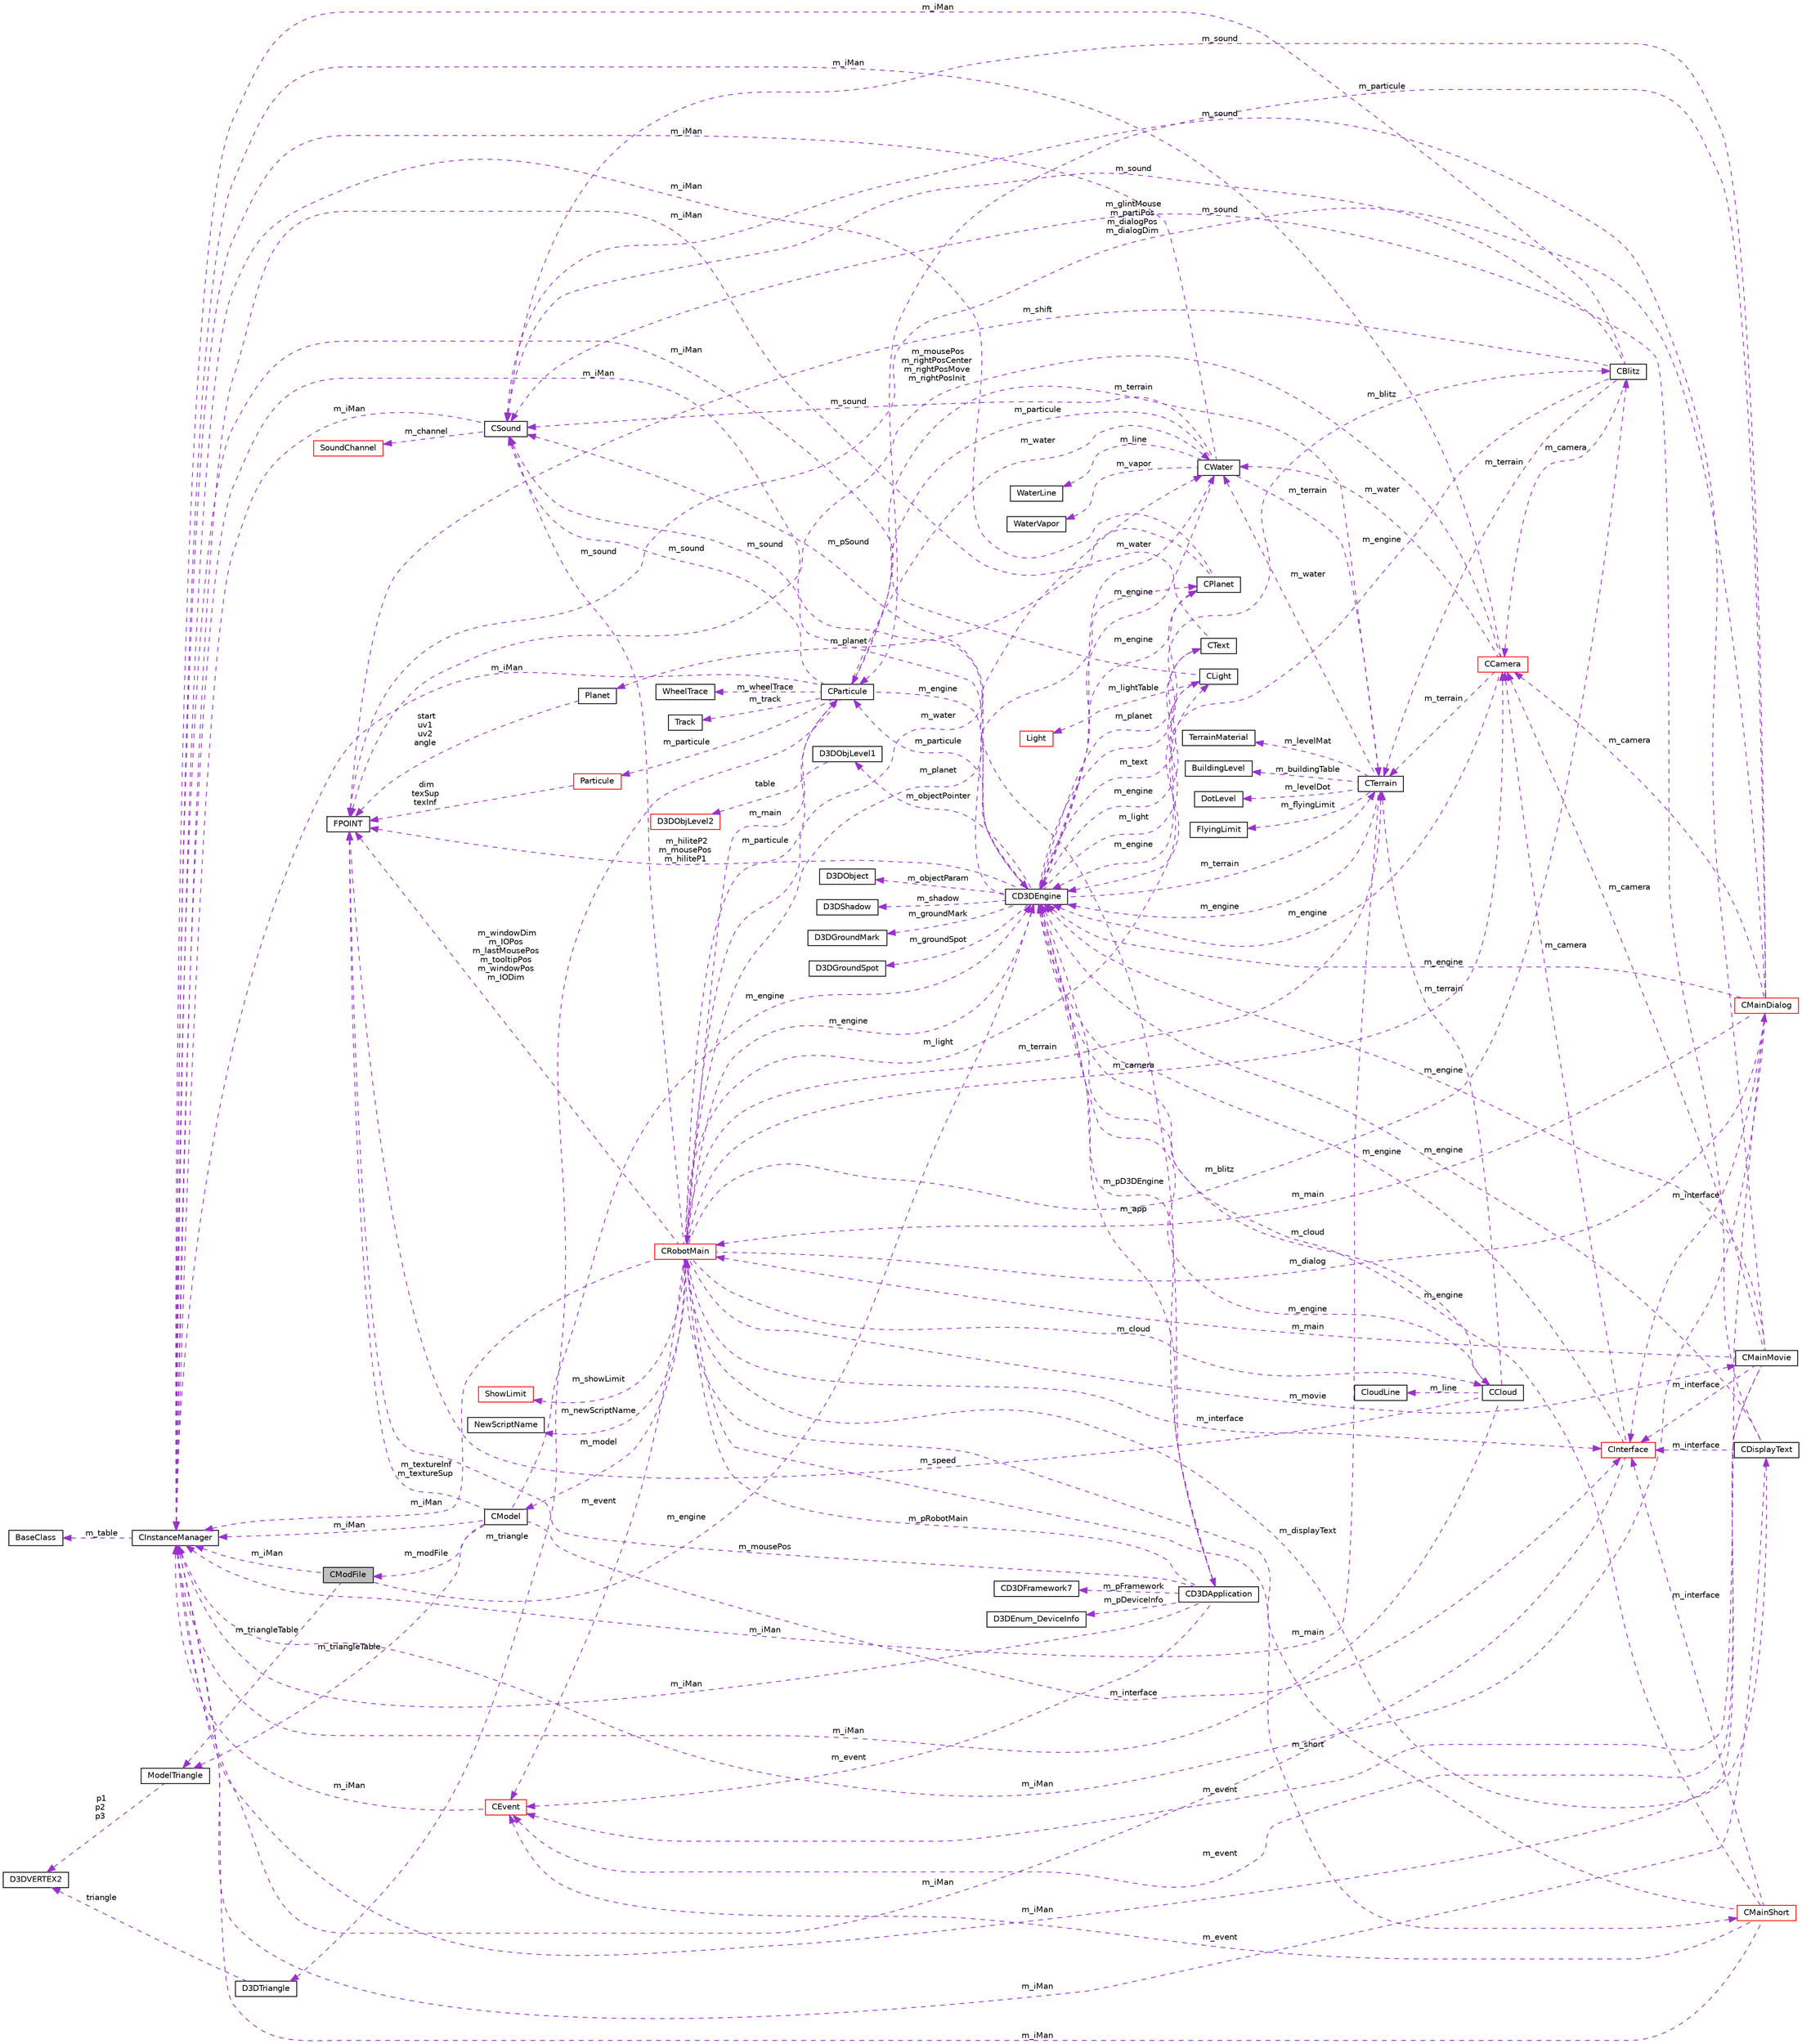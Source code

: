digraph G
{
  edge [fontname="Helvetica",fontsize="10",labelfontname="Helvetica",labelfontsize="10"];
  node [fontname="Helvetica",fontsize="10",shape=record];
  rankdir="LR";
  Node1 [label="CModFile",height=0.2,width=0.4,color="black", fillcolor="grey75", style="filled" fontcolor="black"];
  Node2 -> Node1 [dir="back",color="darkorchid3",fontsize="10",style="dashed",label=" m_iMan" ,fontname="Helvetica"];
  Node2 [label="CInstanceManager",height=0.2,width=0.4,color="black", fillcolor="white", style="filled",URL="$class_c_instance_manager.html"];
  Node3 -> Node2 [dir="back",color="darkorchid3",fontsize="10",style="dashed",label=" m_table" ,fontname="Helvetica"];
  Node3 [label="BaseClass",height=0.2,width=0.4,color="black", fillcolor="white", style="filled",URL="$struct_base_class.html"];
  Node4 -> Node1 [dir="back",color="darkorchid3",fontsize="10",style="dashed",label=" m_triangleTable" ,fontname="Helvetica"];
  Node4 [label="ModelTriangle",height=0.2,width=0.4,color="black", fillcolor="white", style="filled",URL="$struct_model_triangle.html"];
  Node5 -> Node4 [dir="back",color="darkorchid3",fontsize="10",style="dashed",label=" p1\np2\np3" ,fontname="Helvetica"];
  Node5 [label="D3DVERTEX2",height=0.2,width=0.4,color="black", fillcolor="white", style="filled",URL="$struct_d3_d_v_e_r_t_e_x2.html"];
  Node6 -> Node1 [dir="back",color="darkorchid3",fontsize="10",style="dashed",label=" m_engine" ,fontname="Helvetica"];
  Node6 [label="CD3DEngine",height=0.2,width=0.4,color="black", fillcolor="white", style="filled",URL="$class_c_d3_d_engine.html"];
  Node7 -> Node6 [dir="back",color="darkorchid3",fontsize="10",style="dashed",label=" m_groundMark" ,fontname="Helvetica"];
  Node7 [label="D3DGroundMark",height=0.2,width=0.4,color="black", fillcolor="white", style="filled",URL="$struct_d3_d_ground_mark.html"];
  Node8 -> Node6 [dir="back",color="darkorchid3",fontsize="10",style="dashed",label=" m_particule" ,fontname="Helvetica"];
  Node8 [label="CParticule",height=0.2,width=0.4,color="black", fillcolor="white", style="filled",URL="$class_c_particule.html"];
  Node9 -> Node8 [dir="back",color="darkorchid3",fontsize="10",style="dashed",label=" m_water" ,fontname="Helvetica"];
  Node9 [label="CWater",height=0.2,width=0.4,color="black", fillcolor="white", style="filled",URL="$class_c_water.html"];
  Node8 -> Node9 [dir="back",color="darkorchid3",fontsize="10",style="dashed",label=" m_particule" ,fontname="Helvetica"];
  Node2 -> Node9 [dir="back",color="darkorchid3",fontsize="10",style="dashed",label=" m_iMan" ,fontname="Helvetica"];
  Node10 -> Node9 [dir="back",color="darkorchid3",fontsize="10",style="dashed",label=" m_terrain" ,fontname="Helvetica"];
  Node10 [label="CTerrain",height=0.2,width=0.4,color="black", fillcolor="white", style="filled",URL="$class_c_terrain.html"];
  Node11 -> Node10 [dir="back",color="darkorchid3",fontsize="10",style="dashed",label=" m_levelMat" ,fontname="Helvetica"];
  Node11 [label="TerrainMaterial",height=0.2,width=0.4,color="black", fillcolor="white", style="filled",URL="$struct_terrain_material.html"];
  Node9 -> Node10 [dir="back",color="darkorchid3",fontsize="10",style="dashed",label=" m_water" ,fontname="Helvetica"];
  Node12 -> Node10 [dir="back",color="darkorchid3",fontsize="10",style="dashed",label=" m_buildingTable" ,fontname="Helvetica"];
  Node12 [label="BuildingLevel",height=0.2,width=0.4,color="black", fillcolor="white", style="filled",URL="$struct_building_level.html"];
  Node2 -> Node10 [dir="back",color="darkorchid3",fontsize="10",style="dashed",label=" m_iMan" ,fontname="Helvetica"];
  Node13 -> Node10 [dir="back",color="darkorchid3",fontsize="10",style="dashed",label=" m_levelDot" ,fontname="Helvetica"];
  Node13 [label="DotLevel",height=0.2,width=0.4,color="black", fillcolor="white", style="filled",URL="$struct_dot_level.html"];
  Node6 -> Node10 [dir="back",color="darkorchid3",fontsize="10",style="dashed",label=" m_engine" ,fontname="Helvetica"];
  Node14 -> Node10 [dir="back",color="darkorchid3",fontsize="10",style="dashed",label=" m_flyingLimit" ,fontname="Helvetica"];
  Node14 [label="FlyingLimit",height=0.2,width=0.4,color="black", fillcolor="white", style="filled",URL="$struct_flying_limit.html"];
  Node15 -> Node9 [dir="back",color="darkorchid3",fontsize="10",style="dashed",label=" m_line" ,fontname="Helvetica"];
  Node15 [label="WaterLine",height=0.2,width=0.4,color="black", fillcolor="white", style="filled",URL="$struct_water_line.html"];
  Node16 -> Node9 [dir="back",color="darkorchid3",fontsize="10",style="dashed",label=" m_sound" ,fontname="Helvetica"];
  Node16 [label="CSound",height=0.2,width=0.4,color="black", fillcolor="white", style="filled",URL="$class_c_sound.html"];
  Node2 -> Node16 [dir="back",color="darkorchid3",fontsize="10",style="dashed",label=" m_iMan" ,fontname="Helvetica"];
  Node17 -> Node16 [dir="back",color="darkorchid3",fontsize="10",style="dashed",label=" m_channel" ,fontname="Helvetica"];
  Node17 [label="SoundChannel",height=0.2,width=0.4,color="red", fillcolor="white", style="filled",URL="$struct_sound_channel.html"];
  Node18 -> Node9 [dir="back",color="darkorchid3",fontsize="10",style="dashed",label=" m_vapor" ,fontname="Helvetica"];
  Node18 [label="WaterVapor",height=0.2,width=0.4,color="black", fillcolor="white", style="filled",URL="$struct_water_vapor.html"];
  Node6 -> Node9 [dir="back",color="darkorchid3",fontsize="10",style="dashed",label=" m_engine" ,fontname="Helvetica"];
  Node19 -> Node8 [dir="back",color="darkorchid3",fontsize="10",style="dashed",label=" m_main" ,fontname="Helvetica"];
  Node19 [label="CRobotMain",height=0.2,width=0.4,color="red", fillcolor="white", style="filled",URL="$class_c_robot_main.html"];
  Node8 -> Node19 [dir="back",color="darkorchid3",fontsize="10",style="dashed",label=" m_particule" ,fontname="Helvetica"];
  Node9 -> Node19 [dir="back",color="darkorchid3",fontsize="10",style="dashed",label=" m_water" ,fontname="Helvetica"];
  Node20 -> Node19 [dir="back",color="darkorchid3",fontsize="10",style="dashed",label=" m_showLimit" ,fontname="Helvetica"];
  Node20 [label="ShowLimit",height=0.2,width=0.4,color="red", fillcolor="white", style="filled",URL="$struct_show_limit.html"];
  Node21 -> Node19 [dir="back",color="darkorchid3",fontsize="10",style="dashed",label=" m_light" ,fontname="Helvetica"];
  Node21 [label="CLight",height=0.2,width=0.4,color="black", fillcolor="white", style="filled",URL="$class_c_light.html"];
  Node22 -> Node21 [dir="back",color="darkorchid3",fontsize="10",style="dashed",label=" m_lightTable" ,fontname="Helvetica"];
  Node22 [label="Light",height=0.2,width=0.4,color="red", fillcolor="white", style="filled",URL="$struct_light.html"];
  Node2 -> Node21 [dir="back",color="darkorchid3",fontsize="10",style="dashed",label=" m_iMan" ,fontname="Helvetica"];
  Node6 -> Node21 [dir="back",color="darkorchid3",fontsize="10",style="dashed",label=" m_engine" ,fontname="Helvetica"];
  Node23 -> Node19 [dir="back",color="darkorchid3",fontsize="10",style="dashed",label=" m_blitz" ,fontname="Helvetica"];
  Node23 [label="CBlitz",height=0.2,width=0.4,color="black", fillcolor="white", style="filled",URL="$class_c_blitz.html"];
  Node24 -> Node23 [dir="back",color="darkorchid3",fontsize="10",style="dashed",label=" m_camera" ,fontname="Helvetica"];
  Node24 [label="CCamera",height=0.2,width=0.4,color="red", fillcolor="white", style="filled",URL="$class_c_camera.html"];
  Node9 -> Node24 [dir="back",color="darkorchid3",fontsize="10",style="dashed",label=" m_water" ,fontname="Helvetica"];
  Node2 -> Node24 [dir="back",color="darkorchid3",fontsize="10",style="dashed",label=" m_iMan" ,fontname="Helvetica"];
  Node10 -> Node24 [dir="back",color="darkorchid3",fontsize="10",style="dashed",label=" m_terrain" ,fontname="Helvetica"];
  Node25 -> Node24 [dir="back",color="darkorchid3",fontsize="10",style="dashed",label=" m_mousePos\nm_rightPosCenter\nm_rightPosMove\nm_rightPosInit" ,fontname="Helvetica"];
  Node25 [label="FPOINT",height=0.2,width=0.4,color="black", fillcolor="white", style="filled",URL="$struct_f_p_o_i_n_t.html"];
  Node6 -> Node24 [dir="back",color="darkorchid3",fontsize="10",style="dashed",label=" m_engine" ,fontname="Helvetica"];
  Node2 -> Node23 [dir="back",color="darkorchid3",fontsize="10",style="dashed",label=" m_iMan" ,fontname="Helvetica"];
  Node10 -> Node23 [dir="back",color="darkorchid3",fontsize="10",style="dashed",label=" m_terrain" ,fontname="Helvetica"];
  Node25 -> Node23 [dir="back",color="darkorchid3",fontsize="10",style="dashed",label=" m_shift" ,fontname="Helvetica"];
  Node16 -> Node23 [dir="back",color="darkorchid3",fontsize="10",style="dashed",label=" m_sound" ,fontname="Helvetica"];
  Node6 -> Node23 [dir="back",color="darkorchid3",fontsize="10",style="dashed",label=" m_engine" ,fontname="Helvetica"];
  Node26 -> Node19 [dir="back",color="darkorchid3",fontsize="10",style="dashed",label=" m_cloud" ,fontname="Helvetica"];
  Node26 [label="CCloud",height=0.2,width=0.4,color="black", fillcolor="white", style="filled",URL="$class_c_cloud.html"];
  Node27 -> Node26 [dir="back",color="darkorchid3",fontsize="10",style="dashed",label=" m_line" ,fontname="Helvetica"];
  Node27 [label="CloudLine",height=0.2,width=0.4,color="black", fillcolor="white", style="filled",URL="$struct_cloud_line.html"];
  Node2 -> Node26 [dir="back",color="darkorchid3",fontsize="10",style="dashed",label=" m_iMan" ,fontname="Helvetica"];
  Node10 -> Node26 [dir="back",color="darkorchid3",fontsize="10",style="dashed",label=" m_terrain" ,fontname="Helvetica"];
  Node25 -> Node26 [dir="back",color="darkorchid3",fontsize="10",style="dashed",label=" m_speed" ,fontname="Helvetica"];
  Node6 -> Node26 [dir="back",color="darkorchid3",fontsize="10",style="dashed",label=" m_engine" ,fontname="Helvetica"];
  Node28 -> Node19 [dir="back",color="darkorchid3",fontsize="10",style="dashed",label=" m_dialog" ,fontname="Helvetica"];
  Node28 [label="CMainDialog",height=0.2,width=0.4,color="red", fillcolor="white", style="filled",URL="$class_c_main_dialog.html"];
  Node8 -> Node28 [dir="back",color="darkorchid3",fontsize="10",style="dashed",label=" m_particule" ,fontname="Helvetica"];
  Node24 -> Node28 [dir="back",color="darkorchid3",fontsize="10",style="dashed",label=" m_camera" ,fontname="Helvetica"];
  Node29 -> Node28 [dir="back",color="darkorchid3",fontsize="10",style="dashed",label=" m_interface" ,fontname="Helvetica"];
  Node29 [label="CInterface",height=0.2,width=0.4,color="red", fillcolor="white", style="filled",URL="$class_c_interface.html"];
  Node24 -> Node29 [dir="back",color="darkorchid3",fontsize="10",style="dashed",label=" m_camera" ,fontname="Helvetica"];
  Node2 -> Node29 [dir="back",color="darkorchid3",fontsize="10",style="dashed",label=" m_iMan" ,fontname="Helvetica"];
  Node6 -> Node29 [dir="back",color="darkorchid3",fontsize="10",style="dashed",label=" m_engine" ,fontname="Helvetica"];
  Node19 -> Node28 [dir="back",color="darkorchid3",fontsize="10",style="dashed",label=" m_main" ,fontname="Helvetica"];
  Node2 -> Node28 [dir="back",color="darkorchid3",fontsize="10",style="dashed",label=" m_iMan" ,fontname="Helvetica"];
  Node30 -> Node28 [dir="back",color="darkorchid3",fontsize="10",style="dashed",label=" m_event" ,fontname="Helvetica"];
  Node30 [label="CEvent",height=0.2,width=0.4,color="red", fillcolor="white", style="filled",URL="$class_c_event.html"];
  Node2 -> Node30 [dir="back",color="darkorchid3",fontsize="10",style="dashed",label=" m_iMan" ,fontname="Helvetica"];
  Node25 -> Node28 [dir="back",color="darkorchid3",fontsize="10",style="dashed",label=" m_glintMouse\nm_partiPos\nm_dialogPos\nm_dialogDim" ,fontname="Helvetica"];
  Node16 -> Node28 [dir="back",color="darkorchid3",fontsize="10",style="dashed",label=" m_sound" ,fontname="Helvetica"];
  Node6 -> Node28 [dir="back",color="darkorchid3",fontsize="10",style="dashed",label=" m_engine" ,fontname="Helvetica"];
  Node24 -> Node19 [dir="back",color="darkorchid3",fontsize="10",style="dashed",label=" m_camera" ,fontname="Helvetica"];
  Node31 -> Node19 [dir="back",color="darkorchid3",fontsize="10",style="dashed",label=" m_movie" ,fontname="Helvetica"];
  Node31 [label="CMainMovie",height=0.2,width=0.4,color="black", fillcolor="white", style="filled",URL="$class_c_main_movie.html"];
  Node24 -> Node31 [dir="back",color="darkorchid3",fontsize="10",style="dashed",label=" m_camera" ,fontname="Helvetica"];
  Node19 -> Node31 [dir="back",color="darkorchid3",fontsize="10",style="dashed",label=" m_main" ,fontname="Helvetica"];
  Node29 -> Node31 [dir="back",color="darkorchid3",fontsize="10",style="dashed",label=" m_interface" ,fontname="Helvetica"];
  Node2 -> Node31 [dir="back",color="darkorchid3",fontsize="10",style="dashed",label=" m_iMan" ,fontname="Helvetica"];
  Node30 -> Node31 [dir="back",color="darkorchid3",fontsize="10",style="dashed",label=" m_event" ,fontname="Helvetica"];
  Node16 -> Node31 [dir="back",color="darkorchid3",fontsize="10",style="dashed",label=" m_sound" ,fontname="Helvetica"];
  Node6 -> Node31 [dir="back",color="darkorchid3",fontsize="10",style="dashed",label=" m_engine" ,fontname="Helvetica"];
  Node32 -> Node19 [dir="back",color="darkorchid3",fontsize="10",style="dashed",label=" m_displayText" ,fontname="Helvetica"];
  Node32 [label="CDisplayText",height=0.2,width=0.4,color="black", fillcolor="white", style="filled",URL="$class_c_display_text.html"];
  Node29 -> Node32 [dir="back",color="darkorchid3",fontsize="10",style="dashed",label=" m_interface" ,fontname="Helvetica"];
  Node2 -> Node32 [dir="back",color="darkorchid3",fontsize="10",style="dashed",label=" m_iMan" ,fontname="Helvetica"];
  Node16 -> Node32 [dir="back",color="darkorchid3",fontsize="10",style="dashed",label=" m_sound" ,fontname="Helvetica"];
  Node6 -> Node32 [dir="back",color="darkorchid3",fontsize="10",style="dashed",label=" m_engine" ,fontname="Helvetica"];
  Node29 -> Node19 [dir="back",color="darkorchid3",fontsize="10",style="dashed",label=" m_interface" ,fontname="Helvetica"];
  Node33 -> Node19 [dir="back",color="darkorchid3",fontsize="10",style="dashed",label=" m_model" ,fontname="Helvetica"];
  Node33 [label="CModel",height=0.2,width=0.4,color="black", fillcolor="white", style="filled",URL="$class_c_model.html"];
  Node1 -> Node33 [dir="back",color="darkorchid3",fontsize="10",style="dashed",label=" m_modFile" ,fontname="Helvetica"];
  Node29 -> Node33 [dir="back",color="darkorchid3",fontsize="10",style="dashed",label=" m_interface" ,fontname="Helvetica"];
  Node2 -> Node33 [dir="back",color="darkorchid3",fontsize="10",style="dashed",label=" m_iMan" ,fontname="Helvetica"];
  Node25 -> Node33 [dir="back",color="darkorchid3",fontsize="10",style="dashed",label=" m_textureInf\nm_textureSup" ,fontname="Helvetica"];
  Node4 -> Node33 [dir="back",color="darkorchid3",fontsize="10",style="dashed",label=" m_triangleTable" ,fontname="Helvetica"];
  Node6 -> Node33 [dir="back",color="darkorchid3",fontsize="10",style="dashed",label=" m_engine" ,fontname="Helvetica"];
  Node2 -> Node19 [dir="back",color="darkorchid3",fontsize="10",style="dashed",label=" m_iMan" ,fontname="Helvetica"];
  Node34 -> Node19 [dir="back",color="darkorchid3",fontsize="10",style="dashed",label=" m_newScriptName" ,fontname="Helvetica"];
  Node34 [label="NewScriptName",height=0.2,width=0.4,color="black", fillcolor="white", style="filled",URL="$struct_new_script_name.html"];
  Node30 -> Node19 [dir="back",color="darkorchid3",fontsize="10",style="dashed",label=" m_event" ,fontname="Helvetica"];
  Node10 -> Node19 [dir="back",color="darkorchid3",fontsize="10",style="dashed",label=" m_terrain" ,fontname="Helvetica"];
  Node25 -> Node19 [dir="back",color="darkorchid3",fontsize="10",style="dashed",label=" m_windowDim\nm_IOPos\nm_lastMousePos\nm_tooltipPos\nm_windowPos\nm_IODim" ,fontname="Helvetica"];
  Node35 -> Node19 [dir="back",color="darkorchid3",fontsize="10",style="dashed",label=" m_short" ,fontname="Helvetica"];
  Node35 [label="CMainShort",height=0.2,width=0.4,color="red", fillcolor="white", style="filled",URL="$class_c_main_short.html"];
  Node19 -> Node35 [dir="back",color="darkorchid3",fontsize="10",style="dashed",label=" m_main" ,fontname="Helvetica"];
  Node29 -> Node35 [dir="back",color="darkorchid3",fontsize="10",style="dashed",label=" m_interface" ,fontname="Helvetica"];
  Node2 -> Node35 [dir="back",color="darkorchid3",fontsize="10",style="dashed",label=" m_iMan" ,fontname="Helvetica"];
  Node30 -> Node35 [dir="back",color="darkorchid3",fontsize="10",style="dashed",label=" m_event" ,fontname="Helvetica"];
  Node6 -> Node35 [dir="back",color="darkorchid3",fontsize="10",style="dashed",label=" m_engine" ,fontname="Helvetica"];
  Node16 -> Node19 [dir="back",color="darkorchid3",fontsize="10",style="dashed",label=" m_sound" ,fontname="Helvetica"];
  Node36 -> Node19 [dir="back",color="darkorchid3",fontsize="10",style="dashed",label=" m_planet" ,fontname="Helvetica"];
  Node36 [label="CPlanet",height=0.2,width=0.4,color="black", fillcolor="white", style="filled",URL="$class_c_planet.html"];
  Node37 -> Node36 [dir="back",color="darkorchid3",fontsize="10",style="dashed",label=" m_planet" ,fontname="Helvetica"];
  Node37 [label="Planet",height=0.2,width=0.4,color="black", fillcolor="white", style="filled",URL="$struct_planet.html"];
  Node25 -> Node37 [dir="back",color="darkorchid3",fontsize="10",style="dashed",label=" start\nuv1\nuv2\nangle" ,fontname="Helvetica"];
  Node2 -> Node36 [dir="back",color="darkorchid3",fontsize="10",style="dashed",label=" m_iMan" ,fontname="Helvetica"];
  Node6 -> Node36 [dir="back",color="darkorchid3",fontsize="10",style="dashed",label=" m_engine" ,fontname="Helvetica"];
  Node6 -> Node19 [dir="back",color="darkorchid3",fontsize="10",style="dashed",label=" m_engine" ,fontname="Helvetica"];
  Node2 -> Node8 [dir="back",color="darkorchid3",fontsize="10",style="dashed",label=" m_iMan" ,fontname="Helvetica"];
  Node38 -> Node8 [dir="back",color="darkorchid3",fontsize="10",style="dashed",label=" m_track" ,fontname="Helvetica"];
  Node38 [label="Track",height=0.2,width=0.4,color="black", fillcolor="white", style="filled",URL="$struct_track.html"];
  Node39 -> Node8 [dir="back",color="darkorchid3",fontsize="10",style="dashed",label=" m_particule" ,fontname="Helvetica"];
  Node39 [label="Particule",height=0.2,width=0.4,color="red", fillcolor="white", style="filled",URL="$struct_particule.html"];
  Node25 -> Node39 [dir="back",color="darkorchid3",fontsize="10",style="dashed",label=" dim\ntexSup\ntexInf" ,fontname="Helvetica"];
  Node10 -> Node8 [dir="back",color="darkorchid3",fontsize="10",style="dashed",label=" m_terrain" ,fontname="Helvetica"];
  Node16 -> Node8 [dir="back",color="darkorchid3",fontsize="10",style="dashed",label=" m_sound" ,fontname="Helvetica"];
  Node40 -> Node8 [dir="back",color="darkorchid3",fontsize="10",style="dashed",label=" m_triangle" ,fontname="Helvetica"];
  Node40 [label="D3DTriangle",height=0.2,width=0.4,color="black", fillcolor="white", style="filled",URL="$struct_d3_d_triangle.html"];
  Node5 -> Node40 [dir="back",color="darkorchid3",fontsize="10",style="dashed",label=" triangle" ,fontname="Helvetica"];
  Node6 -> Node8 [dir="back",color="darkorchid3",fontsize="10",style="dashed",label=" m_engine" ,fontname="Helvetica"];
  Node41 -> Node8 [dir="back",color="darkorchid3",fontsize="10",style="dashed",label=" m_wheelTrace" ,fontname="Helvetica"];
  Node41 [label="WheelTrace",height=0.2,width=0.4,color="black", fillcolor="white", style="filled",URL="$struct_wheel_trace.html"];
  Node9 -> Node6 [dir="back",color="darkorchid3",fontsize="10",style="dashed",label=" m_water" ,fontname="Helvetica"];
  Node23 -> Node6 [dir="back",color="darkorchid3",fontsize="10",style="dashed",label=" m_blitz" ,fontname="Helvetica"];
  Node21 -> Node6 [dir="back",color="darkorchid3",fontsize="10",style="dashed",label=" m_light" ,fontname="Helvetica"];
  Node42 -> Node6 [dir="back",color="darkorchid3",fontsize="10",style="dashed",label=" m_objectPointer" ,fontname="Helvetica"];
  Node42 [label="D3DObjLevel1",height=0.2,width=0.4,color="black", fillcolor="white", style="filled",URL="$struct_d3_d_obj_level1.html"];
  Node43 -> Node42 [dir="back",color="darkorchid3",fontsize="10",style="dashed",label=" table" ,fontname="Helvetica"];
  Node43 [label="D3DObjLevel2",height=0.2,width=0.4,color="red", fillcolor="white", style="filled",URL="$struct_d3_d_obj_level2.html"];
  Node26 -> Node6 [dir="back",color="darkorchid3",fontsize="10",style="dashed",label=" m_cloud" ,fontname="Helvetica"];
  Node44 -> Node6 [dir="back",color="darkorchid3",fontsize="10",style="dashed",label=" m_groundSpot" ,fontname="Helvetica"];
  Node44 [label="D3DGroundSpot",height=0.2,width=0.4,color="black", fillcolor="white", style="filled",URL="$struct_d3_d_ground_spot.html"];
  Node2 -> Node6 [dir="back",color="darkorchid3",fontsize="10",style="dashed",label=" m_iMan" ,fontname="Helvetica"];
  Node10 -> Node6 [dir="back",color="darkorchid3",fontsize="10",style="dashed",label=" m_terrain" ,fontname="Helvetica"];
  Node45 -> Node6 [dir="back",color="darkorchid3",fontsize="10",style="dashed",label=" m_app" ,fontname="Helvetica"];
  Node45 [label="CD3DApplication",height=0.2,width=0.4,color="black", fillcolor="white", style="filled",URL="$class_c_d3_d_application.html"];
  Node46 -> Node45 [dir="back",color="darkorchid3",fontsize="10",style="dashed",label=" m_pFramework" ,fontname="Helvetica"];
  Node46 [label="CD3DFramework7",height=0.2,width=0.4,color="black", fillcolor="white", style="filled",URL="$class_c_d3_d_framework7.html"];
  Node19 -> Node45 [dir="back",color="darkorchid3",fontsize="10",style="dashed",label=" m_pRobotMain" ,fontname="Helvetica"];
  Node2 -> Node45 [dir="back",color="darkorchid3",fontsize="10",style="dashed",label=" m_iMan" ,fontname="Helvetica"];
  Node30 -> Node45 [dir="back",color="darkorchid3",fontsize="10",style="dashed",label=" m_event" ,fontname="Helvetica"];
  Node25 -> Node45 [dir="back",color="darkorchid3",fontsize="10",style="dashed",label=" m_mousePos" ,fontname="Helvetica"];
  Node16 -> Node45 [dir="back",color="darkorchid3",fontsize="10",style="dashed",label=" m_pSound" ,fontname="Helvetica"];
  Node47 -> Node45 [dir="back",color="darkorchid3",fontsize="10",style="dashed",label=" m_pDeviceInfo" ,fontname="Helvetica"];
  Node47 [label="D3DEnum_DeviceInfo",height=0.2,width=0.4,color="black", fillcolor="white", style="filled",URL="$struct_d3_d_enum___device_info.html"];
  Node6 -> Node45 [dir="back",color="darkorchid3",fontsize="10",style="dashed",label=" m_pD3DEngine" ,fontname="Helvetica"];
  Node25 -> Node6 [dir="back",color="darkorchid3",fontsize="10",style="dashed",label=" m_hiliteP2\nm_mousePos\nm_hiliteP1" ,fontname="Helvetica"];
  Node48 -> Node6 [dir="back",color="darkorchid3",fontsize="10",style="dashed",label=" m_objectParam" ,fontname="Helvetica"];
  Node48 [label="D3DObject",height=0.2,width=0.4,color="black", fillcolor="white", style="filled",URL="$struct_d3_d_object.html"];
  Node16 -> Node6 [dir="back",color="darkorchid3",fontsize="10",style="dashed",label=" m_sound" ,fontname="Helvetica"];
  Node36 -> Node6 [dir="back",color="darkorchid3",fontsize="10",style="dashed",label=" m_planet" ,fontname="Helvetica"];
  Node49 -> Node6 [dir="back",color="darkorchid3",fontsize="10",style="dashed",label=" m_text" ,fontname="Helvetica"];
  Node49 [label="CText",height=0.2,width=0.4,color="black", fillcolor="white", style="filled",URL="$class_c_text.html"];
  Node2 -> Node49 [dir="back",color="darkorchid3",fontsize="10",style="dashed",label=" m_iMan" ,fontname="Helvetica"];
  Node6 -> Node49 [dir="back",color="darkorchid3",fontsize="10",style="dashed",label=" m_engine" ,fontname="Helvetica"];
  Node50 -> Node6 [dir="back",color="darkorchid3",fontsize="10",style="dashed",label=" m_shadow" ,fontname="Helvetica"];
  Node50 [label="D3DShadow",height=0.2,width=0.4,color="black", fillcolor="white", style="filled",URL="$struct_d3_d_shadow.html"];
}
